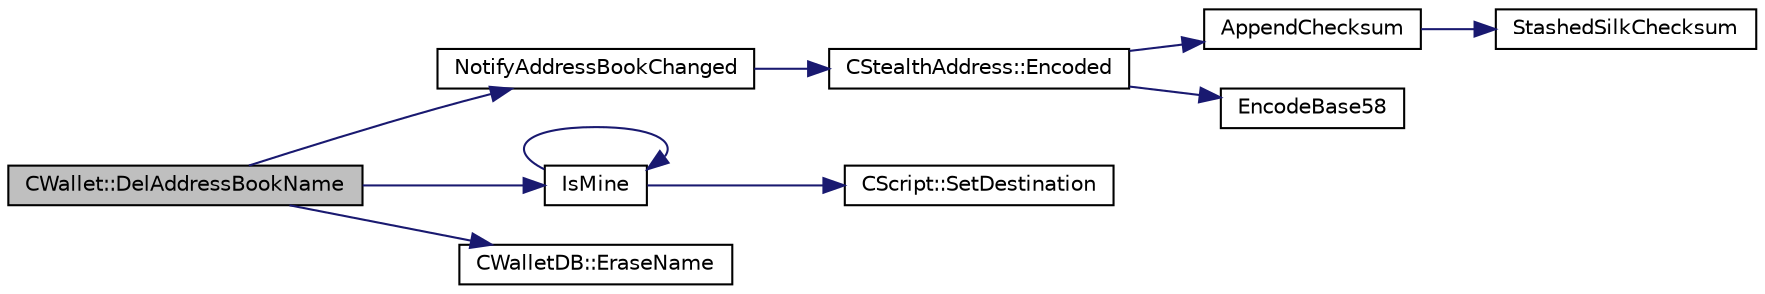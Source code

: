 digraph "CWallet::DelAddressBookName"
{
  edge [fontname="Helvetica",fontsize="10",labelfontname="Helvetica",labelfontsize="10"];
  node [fontname="Helvetica",fontsize="10",shape=record];
  rankdir="LR";
  Node1045 [label="CWallet::DelAddressBookName",height=0.2,width=0.4,color="black", fillcolor="grey75", style="filled", fontcolor="black"];
  Node1045 -> Node1046 [color="midnightblue",fontsize="10",style="solid",fontname="Helvetica"];
  Node1046 [label="NotifyAddressBookChanged",height=0.2,width=0.4,color="black", fillcolor="white", style="filled",URL="$d8/d9b/walletmodel_8cpp.html#ab4e3d5ba1daba2e9a4cdd0d20bf25833"];
  Node1046 -> Node1047 [color="midnightblue",fontsize="10",style="solid",fontname="Helvetica"];
  Node1047 [label="CStealthAddress::Encoded",height=0.2,width=0.4,color="black", fillcolor="white", style="filled",URL="$d6/d37/class_c_stealth_address.html#a1318c3f56f64354f4c909380ba692c91"];
  Node1047 -> Node1048 [color="midnightblue",fontsize="10",style="solid",fontname="Helvetica"];
  Node1048 [label="AppendChecksum",height=0.2,width=0.4,color="black", fillcolor="white", style="filled",URL="$db/d2d/stealth_8cpp.html#aa4f182dc0efd181cef81ca75ae960533"];
  Node1048 -> Node1049 [color="midnightblue",fontsize="10",style="solid",fontname="Helvetica"];
  Node1049 [label="StashedSilkChecksum",height=0.2,width=0.4,color="black", fillcolor="white", style="filled",URL="$db/d2d/stealth_8cpp.html#abb79a3b98a10b85daf3f3ff35c1cbfa8"];
  Node1047 -> Node1050 [color="midnightblue",fontsize="10",style="solid",fontname="Helvetica"];
  Node1050 [label="EncodeBase58",height=0.2,width=0.4,color="black", fillcolor="white", style="filled",URL="$db/d9c/base58_8cpp.html#a8d6f0e9d5df175b4966dcede31dc90ad",tooltip="Encode a byte sequence as a base58-encoded string. "];
  Node1045 -> Node1051 [color="midnightblue",fontsize="10",style="solid",fontname="Helvetica"];
  Node1051 [label="IsMine",height=0.2,width=0.4,color="black", fillcolor="white", style="filled",URL="$dd/d0f/script_8cpp.html#adc59cf67d903c1ba1ef225561b85bfce"];
  Node1051 -> Node1052 [color="midnightblue",fontsize="10",style="solid",fontname="Helvetica"];
  Node1052 [label="CScript::SetDestination",height=0.2,width=0.4,color="black", fillcolor="white", style="filled",URL="$d9/d4b/class_c_script.html#ad1b5a9077241aa06116040c4f1b7c31e"];
  Node1051 -> Node1051 [color="midnightblue",fontsize="10",style="solid",fontname="Helvetica"];
  Node1045 -> Node1053 [color="midnightblue",fontsize="10",style="solid",fontname="Helvetica"];
  Node1053 [label="CWalletDB::EraseName",height=0.2,width=0.4,color="black", fillcolor="white", style="filled",URL="$d4/d90/class_c_wallet_d_b.html#a319209fcf90ea860b668b92c44a3fa7a"];
}
